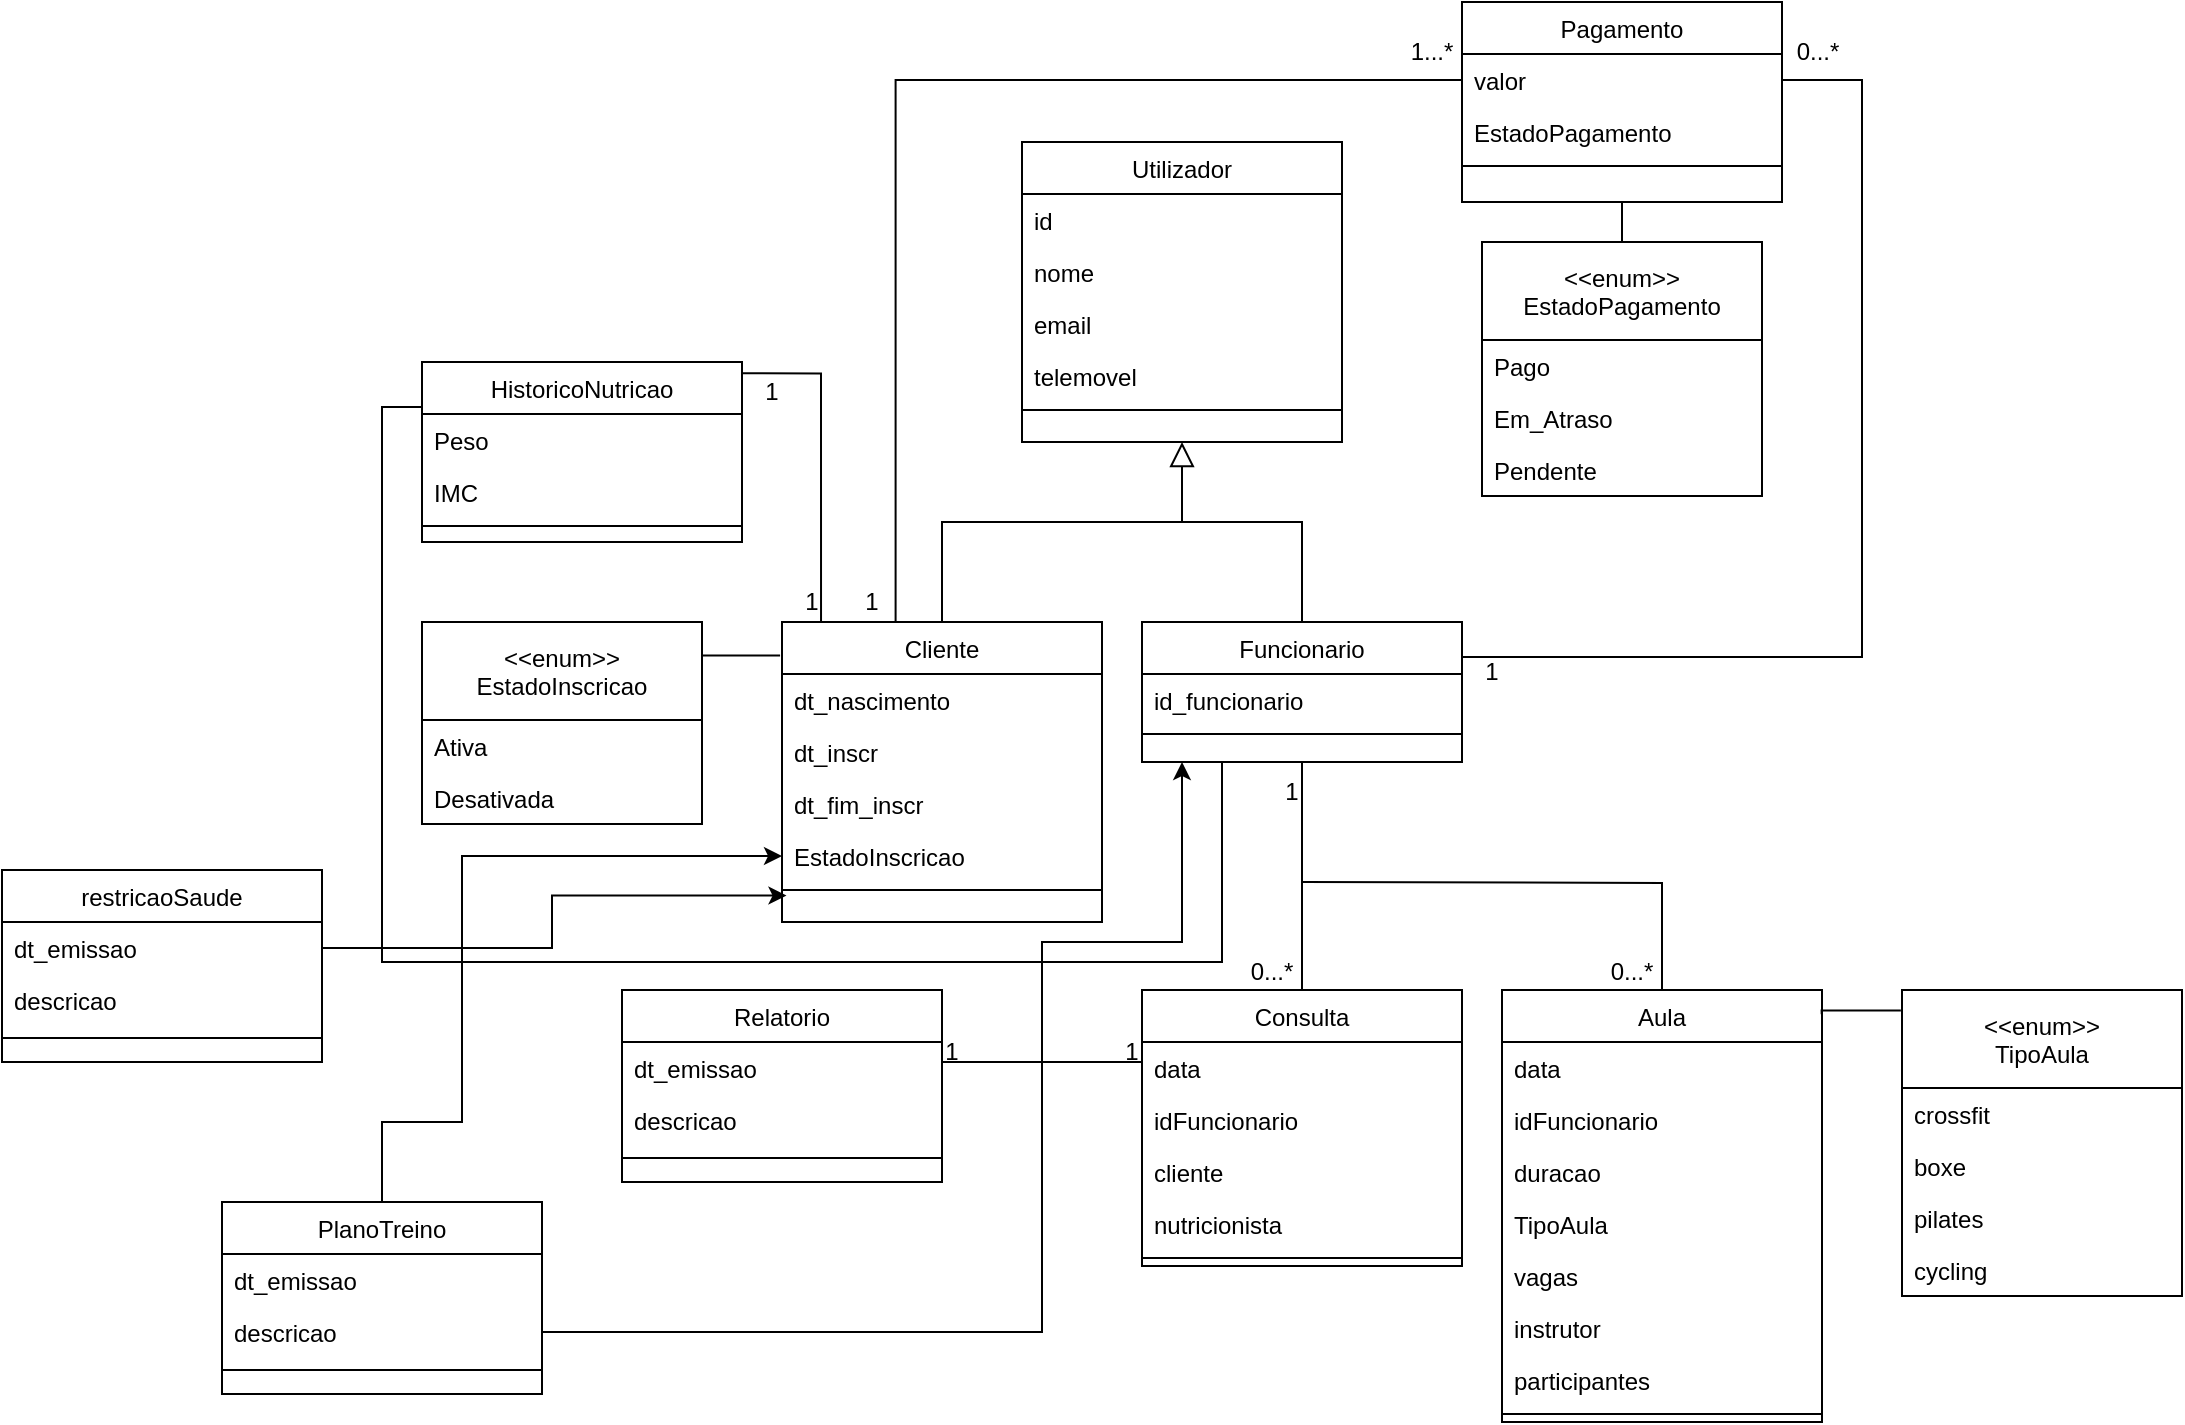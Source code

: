 <mxfile version="20.3.0" type="device"><diagram id="C5RBs43oDa-KdzZeNtuy" name="Page-1"><mxGraphModel dx="2105" dy="641" grid="1" gridSize="10" guides="1" tooltips="1" connect="1" arrows="0" fold="1" page="1" pageScale="1" pageWidth="827" pageHeight="1169" math="0" shadow="0"><root><mxCell id="WIyWlLk6GJQsqaUBKTNV-0"/><mxCell id="WIyWlLk6GJQsqaUBKTNV-1" parent="WIyWlLk6GJQsqaUBKTNV-0"/><mxCell id="zkfFHV4jXpPFQw0GAbJ--0" value="Utilizador" style="swimlane;fontStyle=0;align=center;verticalAlign=top;childLayout=stackLayout;horizontal=1;startSize=26;horizontalStack=0;resizeParent=1;resizeLast=0;collapsible=1;marginBottom=0;rounded=0;shadow=0;strokeWidth=1;" parent="WIyWlLk6GJQsqaUBKTNV-1" vertex="1"><mxGeometry y="120" width="160" height="150" as="geometry"><mxRectangle x="230" y="140" width="160" height="26" as="alternateBounds"/></mxGeometry></mxCell><mxCell id="zkfFHV4jXpPFQw0GAbJ--1" value="id" style="text;align=left;verticalAlign=top;spacingLeft=4;spacingRight=4;overflow=hidden;rotatable=0;points=[[0,0.5],[1,0.5]];portConstraint=eastwest;" parent="zkfFHV4jXpPFQw0GAbJ--0" vertex="1"><mxGeometry y="26" width="160" height="26" as="geometry"/></mxCell><mxCell id="zkfFHV4jXpPFQw0GAbJ--3" value="nome" style="text;align=left;verticalAlign=top;spacingLeft=4;spacingRight=4;overflow=hidden;rotatable=0;points=[[0,0.5],[1,0.5]];portConstraint=eastwest;rounded=0;shadow=0;html=0;" parent="zkfFHV4jXpPFQw0GAbJ--0" vertex="1"><mxGeometry y="52" width="160" height="26" as="geometry"/></mxCell><mxCell id="zkfFHV4jXpPFQw0GAbJ--2" value="email" style="text;align=left;verticalAlign=top;spacingLeft=4;spacingRight=4;overflow=hidden;rotatable=0;points=[[0,0.5],[1,0.5]];portConstraint=eastwest;rounded=0;shadow=0;html=0;" parent="zkfFHV4jXpPFQw0GAbJ--0" vertex="1"><mxGeometry y="78" width="160" height="26" as="geometry"/></mxCell><mxCell id="icavElpxkEQJcDoiBXKa-70" value="telemovel" style="text;align=left;verticalAlign=top;spacingLeft=4;spacingRight=4;overflow=hidden;rotatable=0;points=[[0,0.5],[1,0.5]];portConstraint=eastwest;rounded=0;shadow=0;html=0;" parent="zkfFHV4jXpPFQw0GAbJ--0" vertex="1"><mxGeometry y="104" width="160" height="26" as="geometry"/></mxCell><mxCell id="zkfFHV4jXpPFQw0GAbJ--4" value="" style="line;html=1;strokeWidth=1;align=left;verticalAlign=middle;spacingTop=-1;spacingLeft=3;spacingRight=3;rotatable=0;labelPosition=right;points=[];portConstraint=eastwest;" parent="zkfFHV4jXpPFQw0GAbJ--0" vertex="1"><mxGeometry y="130" width="160" height="8" as="geometry"/></mxCell><mxCell id="icavElpxkEQJcDoiBXKa-100" style="edgeStyle=orthogonalEdgeStyle;rounded=0;orthogonalLoop=1;jettySize=auto;html=1;exitX=1;exitY=0.25;exitDx=0;exitDy=0;entryX=1;entryY=0.5;entryDx=0;entryDy=0;endArrow=none;endFill=0;" parent="WIyWlLk6GJQsqaUBKTNV-1" source="icavElpxkEQJcDoiBXKa-0" target="icavElpxkEQJcDoiBXKa-94" edge="1"><mxGeometry relative="1" as="geometry"><mxPoint x="540" y="360" as="sourcePoint"/><Array as="points"><mxPoint x="420" y="378"/><mxPoint x="420" y="89"/></Array></mxGeometry></mxCell><mxCell id="zkfFHV4jXpPFQw0GAbJ--12" value="" style="endArrow=block;endSize=10;endFill=0;shadow=0;strokeWidth=1;rounded=0;edgeStyle=elbowEdgeStyle;elbow=vertical;exitX=0.5;exitY=0;exitDx=0;exitDy=0;entryX=0.5;entryY=1;entryDx=0;entryDy=0;" parent="WIyWlLk6GJQsqaUBKTNV-1" source="icavElpxkEQJcDoiBXKa-0" target="zkfFHV4jXpPFQw0GAbJ--0" edge="1"><mxGeometry width="160" relative="1" as="geometry"><mxPoint x="500" y="360" as="sourcePoint"/><mxPoint x="230" y="257.09" as="targetPoint"/><Array as="points"><mxPoint x="90" y="310"/></Array></mxGeometry></mxCell><mxCell id="zkfFHV4jXpPFQw0GAbJ--17" value="Aula" style="swimlane;fontStyle=0;align=center;verticalAlign=top;childLayout=stackLayout;horizontal=1;startSize=26;horizontalStack=0;resizeParent=1;resizeLast=0;collapsible=1;marginBottom=0;rounded=0;shadow=0;strokeWidth=1;" parent="WIyWlLk6GJQsqaUBKTNV-1" vertex="1"><mxGeometry x="240" y="544" width="160" height="216" as="geometry"><mxRectangle x="550" y="140" width="160" height="26" as="alternateBounds"/></mxGeometry></mxCell><mxCell id="zkfFHV4jXpPFQw0GAbJ--18" value="data" style="text;align=left;verticalAlign=top;spacingLeft=4;spacingRight=4;overflow=hidden;rotatable=0;points=[[0,0.5],[1,0.5]];portConstraint=eastwest;" parent="zkfFHV4jXpPFQw0GAbJ--17" vertex="1"><mxGeometry y="26" width="160" height="26" as="geometry"/></mxCell><mxCell id="UhoDNMyTeEGvHN72T16i-6" value="idFuncionario" style="text;align=left;verticalAlign=top;spacingLeft=4;spacingRight=4;overflow=hidden;rotatable=0;points=[[0,0.5],[1,0.5]];portConstraint=eastwest;" vertex="1" parent="zkfFHV4jXpPFQw0GAbJ--17"><mxGeometry y="52" width="160" height="26" as="geometry"/></mxCell><mxCell id="zkfFHV4jXpPFQw0GAbJ--19" value="duracao" style="text;align=left;verticalAlign=top;spacingLeft=4;spacingRight=4;overflow=hidden;rotatable=0;points=[[0,0.5],[1,0.5]];portConstraint=eastwest;rounded=0;shadow=0;html=0;" parent="zkfFHV4jXpPFQw0GAbJ--17" vertex="1"><mxGeometry y="78" width="160" height="26" as="geometry"/></mxCell><mxCell id="icavElpxkEQJcDoiBXKa-132" value="TipoAula" style="text;align=left;verticalAlign=top;spacingLeft=4;spacingRight=4;overflow=hidden;rotatable=0;points=[[0,0.5],[1,0.5]];portConstraint=eastwest;rounded=0;shadow=0;html=0;" parent="zkfFHV4jXpPFQw0GAbJ--17" vertex="1"><mxGeometry y="104" width="160" height="26" as="geometry"/></mxCell><mxCell id="zkfFHV4jXpPFQw0GAbJ--20" value="vagas" style="text;align=left;verticalAlign=top;spacingLeft=4;spacingRight=4;overflow=hidden;rotatable=0;points=[[0,0.5],[1,0.5]];portConstraint=eastwest;rounded=0;shadow=0;html=0;" parent="zkfFHV4jXpPFQw0GAbJ--17" vertex="1"><mxGeometry y="130" width="160" height="26" as="geometry"/></mxCell><mxCell id="icavElpxkEQJcDoiBXKa-129" value="instrutor" style="text;align=left;verticalAlign=top;spacingLeft=4;spacingRight=4;overflow=hidden;rotatable=0;points=[[0,0.5],[1,0.5]];portConstraint=eastwest;rounded=0;shadow=0;html=0;" parent="zkfFHV4jXpPFQw0GAbJ--17" vertex="1"><mxGeometry y="156" width="160" height="26" as="geometry"/></mxCell><mxCell id="icavElpxkEQJcDoiBXKa-131" value="participantes" style="text;align=left;verticalAlign=top;spacingLeft=4;spacingRight=4;overflow=hidden;rotatable=0;points=[[0,0.5],[1,0.5]];portConstraint=eastwest;rounded=0;shadow=0;html=0;" parent="zkfFHV4jXpPFQw0GAbJ--17" vertex="1"><mxGeometry y="182" width="160" height="26" as="geometry"/></mxCell><mxCell id="zkfFHV4jXpPFQw0GAbJ--23" value="" style="line;html=1;strokeWidth=1;align=left;verticalAlign=middle;spacingTop=-1;spacingLeft=3;spacingRight=3;rotatable=0;labelPosition=right;points=[];portConstraint=eastwest;" parent="zkfFHV4jXpPFQw0GAbJ--17" vertex="1"><mxGeometry y="208" width="160" height="8" as="geometry"/></mxCell><mxCell id="icavElpxkEQJcDoiBXKa-0" value="Funcionario" style="swimlane;fontStyle=0;align=center;verticalAlign=top;childLayout=stackLayout;horizontal=1;startSize=26;horizontalStack=0;resizeParent=1;resizeLast=0;collapsible=1;marginBottom=0;rounded=0;shadow=0;strokeWidth=1;" parent="WIyWlLk6GJQsqaUBKTNV-1" vertex="1"><mxGeometry x="60" y="360" width="160" height="70" as="geometry"><mxRectangle x="340" y="380" width="170" height="26" as="alternateBounds"/></mxGeometry></mxCell><mxCell id="UhoDNMyTeEGvHN72T16i-4" value="id_funcionario" style="text;align=left;verticalAlign=top;spacingLeft=4;spacingRight=4;overflow=hidden;rotatable=0;points=[[0,0.5],[1,0.5]];portConstraint=eastwest;" vertex="1" parent="icavElpxkEQJcDoiBXKa-0"><mxGeometry y="26" width="160" height="26" as="geometry"/></mxCell><mxCell id="icavElpxkEQJcDoiBXKa-2" value="" style="line;html=1;strokeWidth=1;align=left;verticalAlign=middle;spacingTop=-1;spacingLeft=3;spacingRight=3;rotatable=0;labelPosition=right;points=[];portConstraint=eastwest;" parent="icavElpxkEQJcDoiBXKa-0" vertex="1"><mxGeometry y="52" width="160" height="8" as="geometry"/></mxCell><mxCell id="icavElpxkEQJcDoiBXKa-75" style="edgeStyle=orthogonalEdgeStyle;rounded=0;orthogonalLoop=1;jettySize=auto;html=1;exitX=0.122;exitY=0;exitDx=0;exitDy=0;entryX=0.999;entryY=0.063;entryDx=0;entryDy=0;endArrow=none;endFill=0;entryPerimeter=0;exitPerimeter=0;" parent="WIyWlLk6GJQsqaUBKTNV-1" source="icavElpxkEQJcDoiBXKa-16" target="icavElpxkEQJcDoiBXKa-55" edge="1"><mxGeometry relative="1" as="geometry"/></mxCell><mxCell id="icavElpxkEQJcDoiBXKa-88" style="edgeStyle=orthogonalEdgeStyle;rounded=0;orthogonalLoop=1;jettySize=auto;html=1;exitX=-0.006;exitY=0.112;exitDx=0;exitDy=0;entryX=1.001;entryY=0.173;entryDx=0;entryDy=0;entryPerimeter=0;endArrow=none;endFill=0;exitPerimeter=0;" parent="WIyWlLk6GJQsqaUBKTNV-1" source="icavElpxkEQJcDoiBXKa-16" target="icavElpxkEQJcDoiBXKa-84" edge="1"><mxGeometry relative="1" as="geometry"/></mxCell><mxCell id="icavElpxkEQJcDoiBXKa-99" style="edgeStyle=orthogonalEdgeStyle;rounded=0;orthogonalLoop=1;jettySize=auto;html=1;exitX=0.355;exitY=0.012;exitDx=0;exitDy=0;entryX=0;entryY=0.5;entryDx=0;entryDy=0;endArrow=none;endFill=0;exitPerimeter=0;" parent="WIyWlLk6GJQsqaUBKTNV-1" source="icavElpxkEQJcDoiBXKa-16" target="icavElpxkEQJcDoiBXKa-94" edge="1"><mxGeometry relative="1" as="geometry"/></mxCell><mxCell id="icavElpxkEQJcDoiBXKa-16" value="Cliente" style="swimlane;fontStyle=0;align=center;verticalAlign=top;childLayout=stackLayout;horizontal=1;startSize=26;horizontalStack=0;resizeParent=1;resizeLast=0;collapsible=1;marginBottom=0;rounded=0;shadow=0;strokeWidth=1;" parent="WIyWlLk6GJQsqaUBKTNV-1" vertex="1"><mxGeometry x="-120" y="360" width="160" height="150" as="geometry"><mxRectangle x="340" y="380" width="170" height="26" as="alternateBounds"/></mxGeometry></mxCell><mxCell id="icavElpxkEQJcDoiBXKa-17" value="dt_nascimento" style="text;align=left;verticalAlign=top;spacingLeft=4;spacingRight=4;overflow=hidden;rotatable=0;points=[[0,0.5],[1,0.5]];portConstraint=eastwest;" parent="icavElpxkEQJcDoiBXKa-16" vertex="1"><mxGeometry y="26" width="160" height="26" as="geometry"/></mxCell><mxCell id="icavElpxkEQJcDoiBXKa-121" value="dt_inscr" style="text;align=left;verticalAlign=top;spacingLeft=4;spacingRight=4;overflow=hidden;rotatable=0;points=[[0,0.5],[1,0.5]];portConstraint=eastwest;" parent="icavElpxkEQJcDoiBXKa-16" vertex="1"><mxGeometry y="52" width="160" height="26" as="geometry"/></mxCell><mxCell id="icavElpxkEQJcDoiBXKa-122" value="dt_fim_inscr" style="text;align=left;verticalAlign=top;spacingLeft=4;spacingRight=4;overflow=hidden;rotatable=0;points=[[0,0.5],[1,0.5]];portConstraint=eastwest;" parent="icavElpxkEQJcDoiBXKa-16" vertex="1"><mxGeometry y="78" width="160" height="26" as="geometry"/></mxCell><mxCell id="icavElpxkEQJcDoiBXKa-123" value="EstadoInscricao" style="text;align=left;verticalAlign=top;spacingLeft=4;spacingRight=4;overflow=hidden;rotatable=0;points=[[0,0.5],[1,0.5]];portConstraint=eastwest;" parent="icavElpxkEQJcDoiBXKa-16" vertex="1"><mxGeometry y="104" width="160" height="26" as="geometry"/></mxCell><mxCell id="icavElpxkEQJcDoiBXKa-18" value="" style="line;html=1;strokeWidth=1;align=left;verticalAlign=middle;spacingTop=-1;spacingLeft=3;spacingRight=3;rotatable=0;labelPosition=right;points=[];portConstraint=eastwest;" parent="icavElpxkEQJcDoiBXKa-16" vertex="1"><mxGeometry y="130" width="160" height="8" as="geometry"/></mxCell><mxCell id="icavElpxkEQJcDoiBXKa-71" style="edgeStyle=orthogonalEdgeStyle;rounded=0;orthogonalLoop=1;jettySize=auto;html=1;exitX=0.001;exitY=0.387;exitDx=0;exitDy=0;endArrow=none;endFill=0;exitPerimeter=0;" parent="WIyWlLk6GJQsqaUBKTNV-1" source="icavElpxkEQJcDoiBXKa-38" edge="1"><mxGeometry relative="1" as="geometry"><mxPoint x="-40" y="580" as="targetPoint"/><Array as="points"><mxPoint x="-40" y="580"/></Array></mxGeometry></mxCell><mxCell id="icavElpxkEQJcDoiBXKa-37" value="Consulta" style="swimlane;fontStyle=0;align=center;verticalAlign=top;childLayout=stackLayout;horizontal=1;startSize=26;horizontalStack=0;resizeParent=1;resizeLast=0;collapsible=1;marginBottom=0;rounded=0;shadow=0;strokeWidth=1;" parent="WIyWlLk6GJQsqaUBKTNV-1" vertex="1"><mxGeometry x="60" y="544" width="160" height="138" as="geometry"><mxRectangle x="550" y="140" width="160" height="26" as="alternateBounds"/></mxGeometry></mxCell><mxCell id="icavElpxkEQJcDoiBXKa-38" value="data" style="text;align=left;verticalAlign=top;spacingLeft=4;spacingRight=4;overflow=hidden;rotatable=0;points=[[0,0.5],[1,0.5]];portConstraint=eastwest;" parent="icavElpxkEQJcDoiBXKa-37" vertex="1"><mxGeometry y="26" width="160" height="26" as="geometry"/></mxCell><mxCell id="UhoDNMyTeEGvHN72T16i-7" value="idFuncionario" style="text;align=left;verticalAlign=top;spacingLeft=4;spacingRight=4;overflow=hidden;rotatable=0;points=[[0,0.5],[1,0.5]];portConstraint=eastwest;" vertex="1" parent="icavElpxkEQJcDoiBXKa-37"><mxGeometry y="52" width="160" height="26" as="geometry"/></mxCell><mxCell id="icavElpxkEQJcDoiBXKa-127" value="cliente" style="text;align=left;verticalAlign=top;spacingLeft=4;spacingRight=4;overflow=hidden;rotatable=0;points=[[0,0.5],[1,0.5]];portConstraint=eastwest;" parent="icavElpxkEQJcDoiBXKa-37" vertex="1"><mxGeometry y="78" width="160" height="26" as="geometry"/></mxCell><mxCell id="icavElpxkEQJcDoiBXKa-128" value="nutricionista" style="text;align=left;verticalAlign=top;spacingLeft=4;spacingRight=4;overflow=hidden;rotatable=0;points=[[0,0.5],[1,0.5]];portConstraint=eastwest;" parent="icavElpxkEQJcDoiBXKa-37" vertex="1"><mxGeometry y="104" width="160" height="26" as="geometry"/></mxCell><mxCell id="icavElpxkEQJcDoiBXKa-43" value="" style="line;html=1;strokeWidth=1;align=left;verticalAlign=middle;spacingTop=-1;spacingLeft=3;spacingRight=3;rotatable=0;labelPosition=right;points=[];portConstraint=eastwest;" parent="icavElpxkEQJcDoiBXKa-37" vertex="1"><mxGeometry y="130" width="160" height="8" as="geometry"/></mxCell><mxCell id="icavElpxkEQJcDoiBXKa-46" value="Relatorio" style="swimlane;fontStyle=0;align=center;verticalAlign=top;childLayout=stackLayout;horizontal=1;startSize=26;horizontalStack=0;resizeParent=1;resizeLast=0;collapsible=1;marginBottom=0;rounded=0;shadow=0;strokeWidth=1;" parent="WIyWlLk6GJQsqaUBKTNV-1" vertex="1"><mxGeometry x="-200" y="544" width="160" height="96" as="geometry"><mxRectangle x="550" y="140" width="160" height="26" as="alternateBounds"/></mxGeometry></mxCell><mxCell id="icavElpxkEQJcDoiBXKa-124" value="dt_emissao" style="text;align=left;verticalAlign=top;spacingLeft=4;spacingRight=4;overflow=hidden;rotatable=0;points=[[0,0.5],[1,0.5]];portConstraint=eastwest;" parent="icavElpxkEQJcDoiBXKa-46" vertex="1"><mxGeometry y="26" width="160" height="26" as="geometry"/></mxCell><mxCell id="icavElpxkEQJcDoiBXKa-125" value="descricao" style="text;align=left;verticalAlign=top;spacingLeft=4;spacingRight=4;overflow=hidden;rotatable=0;points=[[0,0.5],[1,0.5]];portConstraint=eastwest;" parent="icavElpxkEQJcDoiBXKa-46" vertex="1"><mxGeometry y="52" width="160" height="26" as="geometry"/></mxCell><mxCell id="icavElpxkEQJcDoiBXKa-52" value="" style="line;html=1;strokeWidth=1;align=left;verticalAlign=middle;spacingTop=-1;spacingLeft=3;spacingRight=3;rotatable=0;labelPosition=right;points=[];portConstraint=eastwest;" parent="icavElpxkEQJcDoiBXKa-46" vertex="1"><mxGeometry y="78" width="160" height="12" as="geometry"/></mxCell><mxCell id="icavElpxkEQJcDoiBXKa-55" value="HistoricoNutricao" style="swimlane;fontStyle=0;align=center;verticalAlign=top;childLayout=stackLayout;horizontal=1;startSize=26;horizontalStack=0;resizeParent=1;resizeLast=0;collapsible=1;marginBottom=0;rounded=0;shadow=0;strokeWidth=1;" parent="WIyWlLk6GJQsqaUBKTNV-1" vertex="1"><mxGeometry x="-300" y="230" width="160" height="90" as="geometry"><mxRectangle x="550" y="140" width="160" height="26" as="alternateBounds"/></mxGeometry></mxCell><mxCell id="icavElpxkEQJcDoiBXKa-56" value="Peso" style="text;align=left;verticalAlign=top;spacingLeft=4;spacingRight=4;overflow=hidden;rotatable=0;points=[[0,0.5],[1,0.5]];portConstraint=eastwest;" parent="icavElpxkEQJcDoiBXKa-55" vertex="1"><mxGeometry y="26" width="160" height="26" as="geometry"/></mxCell><mxCell id="icavElpxkEQJcDoiBXKa-57" value="IMC" style="text;align=left;verticalAlign=top;spacingLeft=4;spacingRight=4;overflow=hidden;rotatable=0;points=[[0,0.5],[1,0.5]];portConstraint=eastwest;rounded=0;shadow=0;html=0;" parent="icavElpxkEQJcDoiBXKa-55" vertex="1"><mxGeometry y="52" width="160" height="26" as="geometry"/></mxCell><mxCell id="icavElpxkEQJcDoiBXKa-61" value="" style="line;html=1;strokeWidth=1;align=left;verticalAlign=middle;spacingTop=-1;spacingLeft=3;spacingRight=3;rotatable=0;labelPosition=right;points=[];portConstraint=eastwest;" parent="icavElpxkEQJcDoiBXKa-55" vertex="1"><mxGeometry y="78" width="160" height="8" as="geometry"/></mxCell><mxCell id="icavElpxkEQJcDoiBXKa-64" value="" style="endArrow=none;html=1;rounded=0;edgeStyle=orthogonalEdgeStyle;exitX=0.5;exitY=0;exitDx=0;exitDy=0;" parent="WIyWlLk6GJQsqaUBKTNV-1" source="icavElpxkEQJcDoiBXKa-16" edge="1"><mxGeometry width="50" height="50" relative="1" as="geometry"><mxPoint x="60" y="370" as="sourcePoint"/><mxPoint x="80" y="310" as="targetPoint"/><Array as="points"><mxPoint x="-40" y="310"/></Array></mxGeometry></mxCell><mxCell id="icavElpxkEQJcDoiBXKa-84" value="&lt;&lt;enum&gt;&gt;&#10;EstadoInscricao" style="swimlane;fontStyle=0;childLayout=stackLayout;horizontal=1;startSize=49;fillColor=none;horizontalStack=0;resizeParent=1;resizeParentMax=0;resizeLast=0;collapsible=1;marginBottom=0;" parent="WIyWlLk6GJQsqaUBKTNV-1" vertex="1"><mxGeometry x="-300" y="360" width="140" height="101" as="geometry"/></mxCell><mxCell id="icavElpxkEQJcDoiBXKa-85" value="Ativa" style="text;strokeColor=none;fillColor=none;align=left;verticalAlign=top;spacingLeft=4;spacingRight=4;overflow=hidden;rotatable=0;points=[[0,0.5],[1,0.5]];portConstraint=eastwest;" parent="icavElpxkEQJcDoiBXKa-84" vertex="1"><mxGeometry y="49" width="140" height="26" as="geometry"/></mxCell><mxCell id="icavElpxkEQJcDoiBXKa-87" value="Desativada" style="text;strokeColor=none;fillColor=none;align=left;verticalAlign=top;spacingLeft=4;spacingRight=4;overflow=hidden;rotatable=0;points=[[0,0.5],[1,0.5]];portConstraint=eastwest;" parent="icavElpxkEQJcDoiBXKa-84" vertex="1"><mxGeometry y="75" width="140" height="26" as="geometry"/></mxCell><mxCell id="icavElpxkEQJcDoiBXKa-91" style="edgeStyle=orthogonalEdgeStyle;rounded=0;orthogonalLoop=1;jettySize=auto;html=1;exitX=0.5;exitY=1;exitDx=0;exitDy=0;entryX=0.5;entryY=0;entryDx=0;entryDy=0;endArrow=none;endFill=0;" parent="WIyWlLk6GJQsqaUBKTNV-1" source="icavElpxkEQJcDoiBXKa-0" target="icavElpxkEQJcDoiBXKa-37" edge="1"><mxGeometry relative="1" as="geometry"><mxPoint x="150" y="703" as="sourcePoint"/></mxGeometry></mxCell><mxCell id="icavElpxkEQJcDoiBXKa-92" style="edgeStyle=orthogonalEdgeStyle;rounded=0;orthogonalLoop=1;jettySize=auto;html=1;entryX=0.5;entryY=0;entryDx=0;entryDy=0;endArrow=none;endFill=0;" parent="WIyWlLk6GJQsqaUBKTNV-1" target="zkfFHV4jXpPFQw0GAbJ--17" edge="1"><mxGeometry relative="1" as="geometry"><mxPoint x="140" y="490" as="sourcePoint"/></mxGeometry></mxCell><mxCell id="icavElpxkEQJcDoiBXKa-104" style="edgeStyle=orthogonalEdgeStyle;rounded=0;orthogonalLoop=1;jettySize=auto;html=1;exitX=0.5;exitY=1;exitDx=0;exitDy=0;entryX=0.5;entryY=0;entryDx=0;entryDy=0;endArrow=none;endFill=0;" parent="WIyWlLk6GJQsqaUBKTNV-1" source="icavElpxkEQJcDoiBXKa-93" target="icavElpxkEQJcDoiBXKa-101" edge="1"><mxGeometry relative="1" as="geometry"><Array as="points"><mxPoint x="300" y="160"/><mxPoint x="300" y="160"/></Array></mxGeometry></mxCell><mxCell id="icavElpxkEQJcDoiBXKa-93" value="Pagamento" style="swimlane;fontStyle=0;align=center;verticalAlign=top;childLayout=stackLayout;horizontal=1;startSize=26;horizontalStack=0;resizeParent=1;resizeLast=0;collapsible=1;marginBottom=0;rounded=0;shadow=0;strokeWidth=1;" parent="WIyWlLk6GJQsqaUBKTNV-1" vertex="1"><mxGeometry x="220" y="50" width="160" height="100" as="geometry"><mxRectangle x="230" y="140" width="160" height="26" as="alternateBounds"/></mxGeometry></mxCell><mxCell id="icavElpxkEQJcDoiBXKa-94" value="valor" style="text;align=left;verticalAlign=top;spacingLeft=4;spacingRight=4;overflow=hidden;rotatable=0;points=[[0,0.5],[1,0.5]];portConstraint=eastwest;" parent="icavElpxkEQJcDoiBXKa-93" vertex="1"><mxGeometry y="26" width="160" height="26" as="geometry"/></mxCell><mxCell id="icavElpxkEQJcDoiBXKa-95" value="EstadoPagamento" style="text;align=left;verticalAlign=top;spacingLeft=4;spacingRight=4;overflow=hidden;rotatable=0;points=[[0,0.5],[1,0.5]];portConstraint=eastwest;rounded=0;shadow=0;html=0;" parent="icavElpxkEQJcDoiBXKa-93" vertex="1"><mxGeometry y="52" width="160" height="26" as="geometry"/></mxCell><mxCell id="icavElpxkEQJcDoiBXKa-98" value="" style="line;html=1;strokeWidth=1;align=left;verticalAlign=middle;spacingTop=-1;spacingLeft=3;spacingRight=3;rotatable=0;labelPosition=right;points=[];portConstraint=eastwest;" parent="icavElpxkEQJcDoiBXKa-93" vertex="1"><mxGeometry y="78" width="160" height="8" as="geometry"/></mxCell><mxCell id="icavElpxkEQJcDoiBXKa-101" value="&lt;&lt;enum&gt;&gt;&#10;EstadoPagamento" style="swimlane;fontStyle=0;childLayout=stackLayout;horizontal=1;startSize=49;fillColor=none;horizontalStack=0;resizeParent=1;resizeParentMax=0;resizeLast=0;collapsible=1;marginBottom=0;" parent="WIyWlLk6GJQsqaUBKTNV-1" vertex="1"><mxGeometry x="230" y="170" width="140" height="127" as="geometry"/></mxCell><mxCell id="icavElpxkEQJcDoiBXKa-102" value="Pago" style="text;strokeColor=none;fillColor=none;align=left;verticalAlign=top;spacingLeft=4;spacingRight=4;overflow=hidden;rotatable=0;points=[[0,0.5],[1,0.5]];portConstraint=eastwest;" parent="icavElpxkEQJcDoiBXKa-101" vertex="1"><mxGeometry y="49" width="140" height="26" as="geometry"/></mxCell><mxCell id="icavElpxkEQJcDoiBXKa-103" value="Em_Atraso" style="text;strokeColor=none;fillColor=none;align=left;verticalAlign=top;spacingLeft=4;spacingRight=4;overflow=hidden;rotatable=0;points=[[0,0.5],[1,0.5]];portConstraint=eastwest;" parent="icavElpxkEQJcDoiBXKa-101" vertex="1"><mxGeometry y="75" width="140" height="26" as="geometry"/></mxCell><mxCell id="icavElpxkEQJcDoiBXKa-107" value="Pendente" style="text;strokeColor=none;fillColor=none;align=left;verticalAlign=top;spacingLeft=4;spacingRight=4;overflow=hidden;rotatable=0;points=[[0,0.5],[1,0.5]];portConstraint=eastwest;" parent="icavElpxkEQJcDoiBXKa-101" vertex="1"><mxGeometry y="101" width="140" height="26" as="geometry"/></mxCell><mxCell id="icavElpxkEQJcDoiBXKa-106" value="0...*" style="text;html=1;strokeColor=none;fillColor=none;align=center;verticalAlign=middle;whiteSpace=wrap;rounded=0;" parent="WIyWlLk6GJQsqaUBKTNV-1" vertex="1"><mxGeometry x="290" y="530" width="30" height="10" as="geometry"/></mxCell><mxCell id="icavElpxkEQJcDoiBXKa-108" value="1" style="text;html=1;strokeColor=none;fillColor=none;align=center;verticalAlign=middle;whiteSpace=wrap;rounded=0;" parent="WIyWlLk6GJQsqaUBKTNV-1" vertex="1"><mxGeometry x="130" y="440" width="10" height="10" as="geometry"/></mxCell><mxCell id="icavElpxkEQJcDoiBXKa-109" value="0...*" style="text;html=1;strokeColor=none;fillColor=none;align=center;verticalAlign=middle;whiteSpace=wrap;rounded=0;" parent="WIyWlLk6GJQsqaUBKTNV-1" vertex="1"><mxGeometry x="110" y="530" width="30" height="10" as="geometry"/></mxCell><mxCell id="icavElpxkEQJcDoiBXKa-110" value="1" style="text;html=1;strokeColor=none;fillColor=none;align=center;verticalAlign=middle;whiteSpace=wrap;rounded=0;" parent="WIyWlLk6GJQsqaUBKTNV-1" vertex="1"><mxGeometry x="-40" y="570" width="10" height="10" as="geometry"/></mxCell><mxCell id="icavElpxkEQJcDoiBXKa-112" value="1" style="text;html=1;strokeColor=none;fillColor=none;align=center;verticalAlign=middle;whiteSpace=wrap;rounded=0;" parent="WIyWlLk6GJQsqaUBKTNV-1" vertex="1"><mxGeometry x="50" y="570" width="10" height="10" as="geometry"/></mxCell><mxCell id="icavElpxkEQJcDoiBXKa-114" value="1" style="text;html=1;strokeColor=none;fillColor=none;align=center;verticalAlign=middle;whiteSpace=wrap;rounded=0;" parent="WIyWlLk6GJQsqaUBKTNV-1" vertex="1"><mxGeometry x="-130" y="240" width="10" height="10" as="geometry"/></mxCell><mxCell id="icavElpxkEQJcDoiBXKa-116" value="1" style="text;html=1;strokeColor=none;fillColor=none;align=center;verticalAlign=middle;whiteSpace=wrap;rounded=0;" parent="WIyWlLk6GJQsqaUBKTNV-1" vertex="1"><mxGeometry x="-110" y="345" width="10" height="10" as="geometry"/></mxCell><mxCell id="icavElpxkEQJcDoiBXKa-117" value="1" style="text;html=1;strokeColor=none;fillColor=none;align=center;verticalAlign=middle;whiteSpace=wrap;rounded=0;" parent="WIyWlLk6GJQsqaUBKTNV-1" vertex="1"><mxGeometry x="-80" y="345" width="10" height="10" as="geometry"/></mxCell><mxCell id="icavElpxkEQJcDoiBXKa-118" value="1...*" style="text;html=1;strokeColor=none;fillColor=none;align=center;verticalAlign=middle;whiteSpace=wrap;rounded=0;" parent="WIyWlLk6GJQsqaUBKTNV-1" vertex="1"><mxGeometry x="190" y="70" width="30" height="10" as="geometry"/></mxCell><mxCell id="icavElpxkEQJcDoiBXKa-119" value="1" style="text;html=1;strokeColor=none;fillColor=none;align=center;verticalAlign=middle;whiteSpace=wrap;rounded=0;" parent="WIyWlLk6GJQsqaUBKTNV-1" vertex="1"><mxGeometry x="230" y="380" width="10" height="10" as="geometry"/></mxCell><mxCell id="icavElpxkEQJcDoiBXKa-120" value="0...*" style="text;html=1;strokeColor=none;fillColor=none;align=center;verticalAlign=middle;whiteSpace=wrap;rounded=0;" parent="WIyWlLk6GJQsqaUBKTNV-1" vertex="1"><mxGeometry x="383" y="70" width="30" height="10" as="geometry"/></mxCell><mxCell id="icavElpxkEQJcDoiBXKa-138" style="edgeStyle=orthogonalEdgeStyle;rounded=0;orthogonalLoop=1;jettySize=auto;html=1;exitX=-0.004;exitY=0.067;exitDx=0;exitDy=0;entryX=0.999;entryY=0.056;entryDx=0;entryDy=0;entryPerimeter=0;endArrow=none;endFill=0;exitPerimeter=0;" parent="WIyWlLk6GJQsqaUBKTNV-1" source="icavElpxkEQJcDoiBXKa-133" target="zkfFHV4jXpPFQw0GAbJ--17" edge="1"><mxGeometry relative="1" as="geometry"/></mxCell><mxCell id="icavElpxkEQJcDoiBXKa-133" value="&lt;&lt;enum&gt;&gt;&#10;TipoAula" style="swimlane;fontStyle=0;childLayout=stackLayout;horizontal=1;startSize=49;fillColor=none;horizontalStack=0;resizeParent=1;resizeParentMax=0;resizeLast=0;collapsible=1;marginBottom=0;" parent="WIyWlLk6GJQsqaUBKTNV-1" vertex="1"><mxGeometry x="440" y="544" width="140" height="153" as="geometry"/></mxCell><mxCell id="icavElpxkEQJcDoiBXKa-134" value="crossfit" style="text;strokeColor=none;fillColor=none;align=left;verticalAlign=top;spacingLeft=4;spacingRight=4;overflow=hidden;rotatable=0;points=[[0,0.5],[1,0.5]];portConstraint=eastwest;" parent="icavElpxkEQJcDoiBXKa-133" vertex="1"><mxGeometry y="49" width="140" height="26" as="geometry"/></mxCell><mxCell id="icavElpxkEQJcDoiBXKa-135" value="boxe" style="text;strokeColor=none;fillColor=none;align=left;verticalAlign=top;spacingLeft=4;spacingRight=4;overflow=hidden;rotatable=0;points=[[0,0.5],[1,0.5]];portConstraint=eastwest;" parent="icavElpxkEQJcDoiBXKa-133" vertex="1"><mxGeometry y="75" width="140" height="26" as="geometry"/></mxCell><mxCell id="icavElpxkEQJcDoiBXKa-136" value="pilates" style="text;strokeColor=none;fillColor=none;align=left;verticalAlign=top;spacingLeft=4;spacingRight=4;overflow=hidden;rotatable=0;points=[[0,0.5],[1,0.5]];portConstraint=eastwest;" parent="icavElpxkEQJcDoiBXKa-133" vertex="1"><mxGeometry y="101" width="140" height="26" as="geometry"/></mxCell><mxCell id="icavElpxkEQJcDoiBXKa-137" value="cycling" style="text;strokeColor=none;fillColor=none;align=left;verticalAlign=top;spacingLeft=4;spacingRight=4;overflow=hidden;rotatable=0;points=[[0,0.5],[1,0.5]];portConstraint=eastwest;" parent="icavElpxkEQJcDoiBXKa-133" vertex="1"><mxGeometry y="127" width="140" height="26" as="geometry"/></mxCell><mxCell id="UhoDNMyTeEGvHN72T16i-1" style="edgeStyle=orthogonalEdgeStyle;rounded=0;orthogonalLoop=1;jettySize=auto;html=1;exitX=0.25;exitY=1;exitDx=0;exitDy=0;entryX=0;entryY=0.25;entryDx=0;entryDy=0;endArrow=none;endFill=0;" edge="1" parent="WIyWlLk6GJQsqaUBKTNV-1" source="icavElpxkEQJcDoiBXKa-0" target="icavElpxkEQJcDoiBXKa-55"><mxGeometry relative="1" as="geometry"><mxPoint x="-90.48" y="370" as="sourcePoint"/><mxPoint x="-130.16" y="245.67" as="targetPoint"/><Array as="points"><mxPoint x="100" y="530"/><mxPoint x="-320" y="530"/><mxPoint x="-320" y="252"/></Array></mxGeometry></mxCell><mxCell id="UhoDNMyTeEGvHN72T16i-16" style="edgeStyle=orthogonalEdgeStyle;rounded=0;orthogonalLoop=1;jettySize=auto;html=1;exitX=0.5;exitY=0;exitDx=0;exitDy=0;entryX=0;entryY=0.5;entryDx=0;entryDy=0;" edge="1" parent="WIyWlLk6GJQsqaUBKTNV-1" source="UhoDNMyTeEGvHN72T16i-12" target="icavElpxkEQJcDoiBXKa-123"><mxGeometry relative="1" as="geometry"><Array as="points"><mxPoint x="-320" y="610"/><mxPoint x="-280" y="610"/><mxPoint x="-280" y="477"/></Array></mxGeometry></mxCell><mxCell id="UhoDNMyTeEGvHN72T16i-12" value="PlanoTreino" style="swimlane;fontStyle=0;align=center;verticalAlign=top;childLayout=stackLayout;horizontal=1;startSize=26;horizontalStack=0;resizeParent=1;resizeLast=0;collapsible=1;marginBottom=0;rounded=0;shadow=0;strokeWidth=1;" vertex="1" parent="WIyWlLk6GJQsqaUBKTNV-1"><mxGeometry x="-400" y="650" width="160" height="96" as="geometry"><mxRectangle x="550" y="140" width="160" height="26" as="alternateBounds"/></mxGeometry></mxCell><mxCell id="UhoDNMyTeEGvHN72T16i-13" value="dt_emissao" style="text;align=left;verticalAlign=top;spacingLeft=4;spacingRight=4;overflow=hidden;rotatable=0;points=[[0,0.5],[1,0.5]];portConstraint=eastwest;" vertex="1" parent="UhoDNMyTeEGvHN72T16i-12"><mxGeometry y="26" width="160" height="26" as="geometry"/></mxCell><mxCell id="UhoDNMyTeEGvHN72T16i-14" value="descricao" style="text;align=left;verticalAlign=top;spacingLeft=4;spacingRight=4;overflow=hidden;rotatable=0;points=[[0,0.5],[1,0.5]];portConstraint=eastwest;" vertex="1" parent="UhoDNMyTeEGvHN72T16i-12"><mxGeometry y="52" width="160" height="26" as="geometry"/></mxCell><mxCell id="UhoDNMyTeEGvHN72T16i-15" value="" style="line;html=1;strokeWidth=1;align=left;verticalAlign=middle;spacingTop=-1;spacingLeft=3;spacingRight=3;rotatable=0;labelPosition=right;points=[];portConstraint=eastwest;" vertex="1" parent="UhoDNMyTeEGvHN72T16i-12"><mxGeometry y="78" width="160" height="12" as="geometry"/></mxCell><mxCell id="UhoDNMyTeEGvHN72T16i-17" style="edgeStyle=orthogonalEdgeStyle;rounded=0;orthogonalLoop=1;jettySize=auto;html=1;exitX=1;exitY=0.5;exitDx=0;exitDy=0;" edge="1" parent="WIyWlLk6GJQsqaUBKTNV-1" source="UhoDNMyTeEGvHN72T16i-14"><mxGeometry relative="1" as="geometry"><mxPoint x="80" y="430" as="targetPoint"/><Array as="points"><mxPoint x="10" y="715"/><mxPoint x="10" y="520"/><mxPoint x="80" y="520"/></Array></mxGeometry></mxCell><mxCell id="UhoDNMyTeEGvHN72T16i-18" value="restricaoSaude" style="swimlane;fontStyle=0;align=center;verticalAlign=top;childLayout=stackLayout;horizontal=1;startSize=26;horizontalStack=0;resizeParent=1;resizeLast=0;collapsible=1;marginBottom=0;rounded=0;shadow=0;strokeWidth=1;" vertex="1" parent="WIyWlLk6GJQsqaUBKTNV-1"><mxGeometry x="-510" y="484" width="160" height="96" as="geometry"><mxRectangle x="550" y="140" width="160" height="26" as="alternateBounds"/></mxGeometry></mxCell><mxCell id="UhoDNMyTeEGvHN72T16i-19" value="dt_emissao" style="text;align=left;verticalAlign=top;spacingLeft=4;spacingRight=4;overflow=hidden;rotatable=0;points=[[0,0.5],[1,0.5]];portConstraint=eastwest;" vertex="1" parent="UhoDNMyTeEGvHN72T16i-18"><mxGeometry y="26" width="160" height="26" as="geometry"/></mxCell><mxCell id="UhoDNMyTeEGvHN72T16i-20" value="descricao" style="text;align=left;verticalAlign=top;spacingLeft=4;spacingRight=4;overflow=hidden;rotatable=0;points=[[0,0.5],[1,0.5]];portConstraint=eastwest;" vertex="1" parent="UhoDNMyTeEGvHN72T16i-18"><mxGeometry y="52" width="160" height="26" as="geometry"/></mxCell><mxCell id="UhoDNMyTeEGvHN72T16i-21" value="" style="line;html=1;strokeWidth=1;align=left;verticalAlign=middle;spacingTop=-1;spacingLeft=3;spacingRight=3;rotatable=0;labelPosition=right;points=[];portConstraint=eastwest;" vertex="1" parent="UhoDNMyTeEGvHN72T16i-18"><mxGeometry y="78" width="160" height="12" as="geometry"/></mxCell><mxCell id="UhoDNMyTeEGvHN72T16i-22" style="edgeStyle=orthogonalEdgeStyle;rounded=0;orthogonalLoop=1;jettySize=auto;html=1;exitX=1;exitY=0.5;exitDx=0;exitDy=0;entryX=0.014;entryY=0.85;entryDx=0;entryDy=0;entryPerimeter=0;" edge="1" parent="WIyWlLk6GJQsqaUBKTNV-1" source="UhoDNMyTeEGvHN72T16i-19" target="icavElpxkEQJcDoiBXKa-18"><mxGeometry relative="1" as="geometry"/></mxCell></root></mxGraphModel></diagram></mxfile>